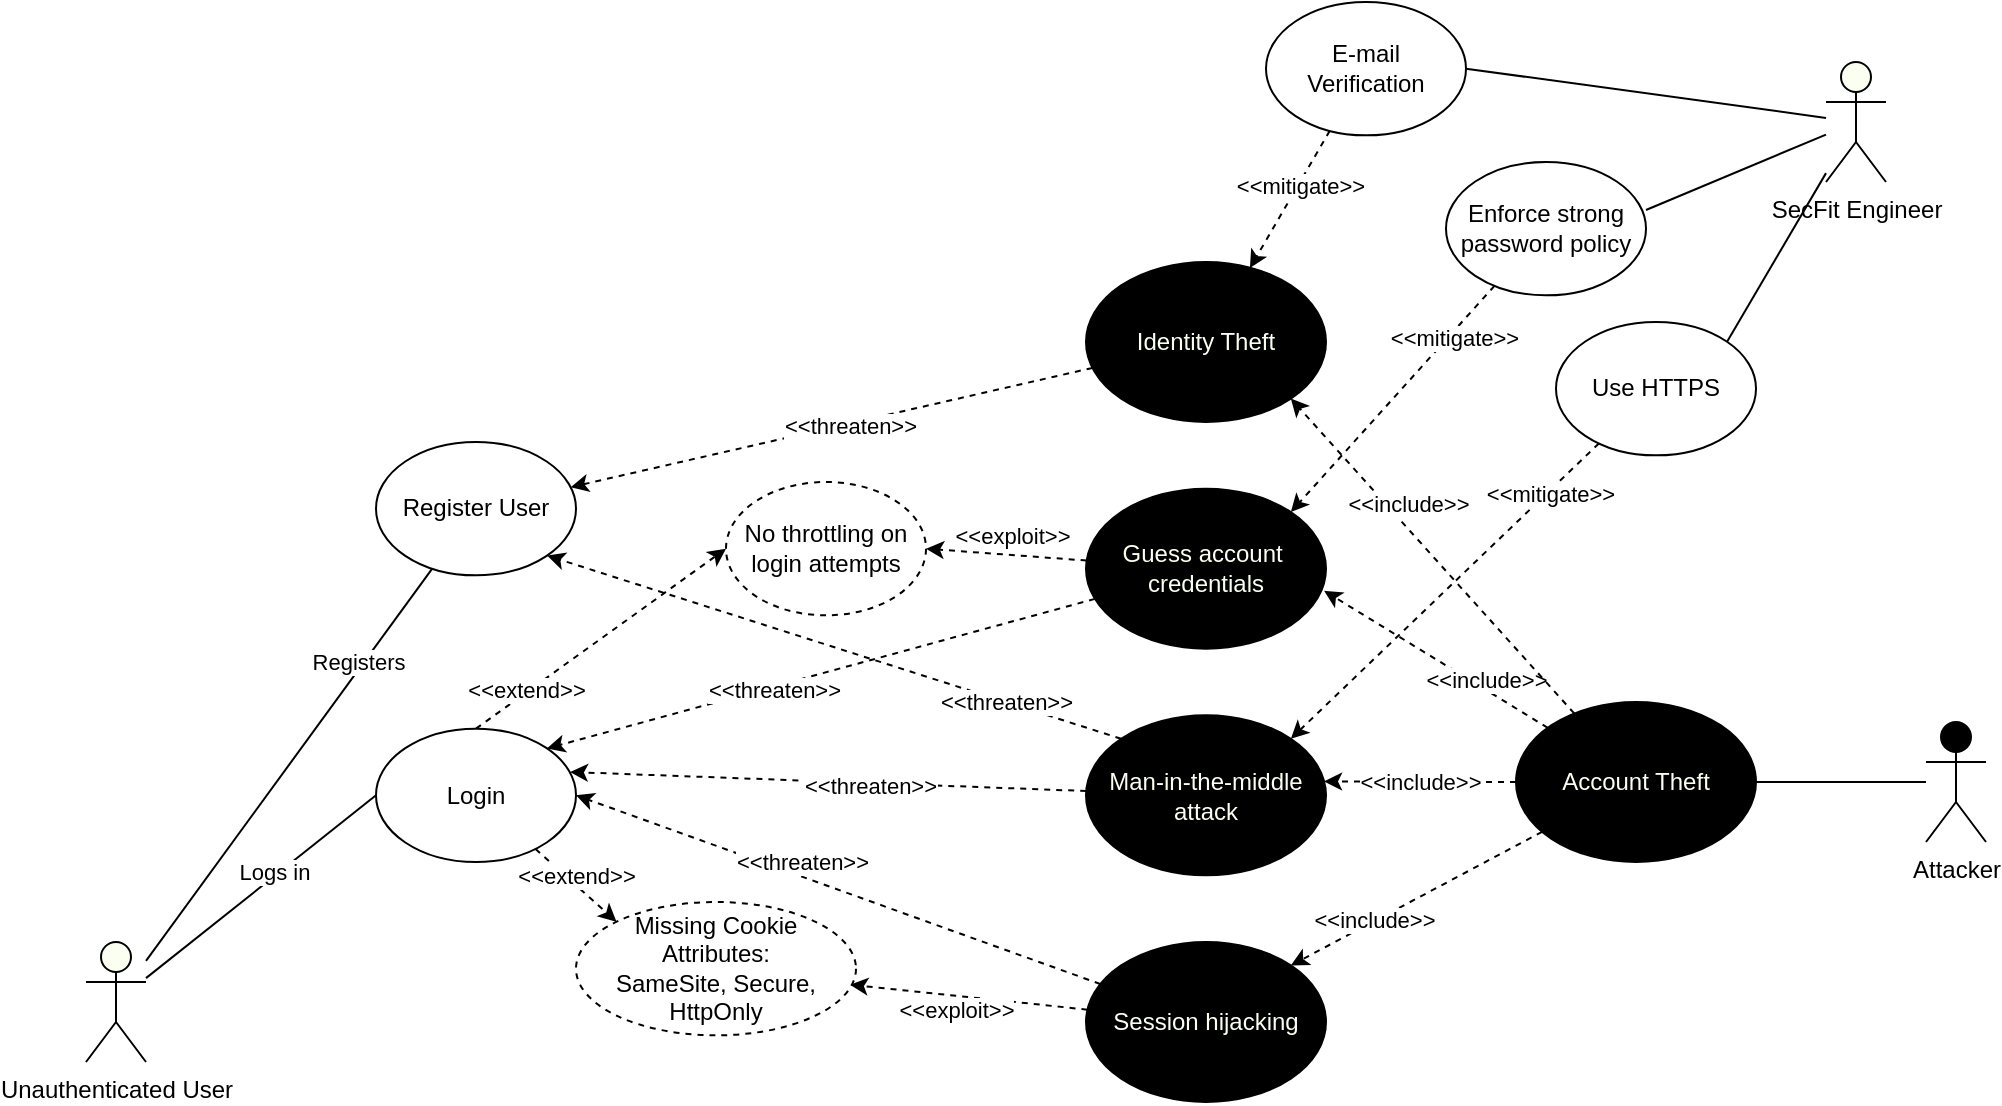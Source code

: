 <mxfile version="14.4.3" type="github">
  <diagram id="ryVlB7PdQjzx0bgTUUh0" name="Page-1">
    <mxGraphModel dx="1298" dy="759" grid="1" gridSize="10" guides="1" tooltips="1" connect="1" arrows="1" fold="1" page="1" pageScale="1" pageWidth="1654" pageHeight="1169" math="0" shadow="0">
      <root>
        <mxCell id="0" />
        <mxCell id="1" parent="0" />
        <mxCell id="sZjGSIEbr4CvCZts8M8v-53" style="edgeStyle=none;rounded=0;orthogonalLoop=1;jettySize=auto;html=1;entryX=1;entryY=0.5;entryDx=0;entryDy=0;endArrow=none;endFill=0;" parent="1" source="sZjGSIEbr4CvCZts8M8v-1" target="sZjGSIEbr4CvCZts8M8v-14" edge="1">
          <mxGeometry relative="1" as="geometry" />
        </mxCell>
        <mxCell id="sZjGSIEbr4CvCZts8M8v-1" value="Attacker" style="shape=umlActor;verticalLabelPosition=bottom;verticalAlign=top;html=1;outlineConnect=0;fillColor=#000000;" parent="1" vertex="1">
          <mxGeometry x="1230" y="380" width="30" height="60" as="geometry" />
        </mxCell>
        <mxCell id="sZjGSIEbr4CvCZts8M8v-20" style="edgeStyle=none;rounded=0;orthogonalLoop=1;jettySize=auto;html=1;endArrow=none;endFill=0;" parent="1" source="sZjGSIEbr4CvCZts8M8v-7" target="sZjGSIEbr4CvCZts8M8v-12" edge="1">
          <mxGeometry relative="1" as="geometry" />
        </mxCell>
        <mxCell id="sZjGSIEbr4CvCZts8M8v-21" value="Registers" style="edgeLabel;html=1;align=center;verticalAlign=middle;resizable=0;points=[];" parent="sZjGSIEbr4CvCZts8M8v-20" vertex="1" connectable="0">
          <mxGeometry x="0.382" y="-2" relative="1" as="geometry">
            <mxPoint x="4.63" y="-15.59" as="offset" />
          </mxGeometry>
        </mxCell>
        <mxCell id="sZjGSIEbr4CvCZts8M8v-22" style="edgeStyle=none;rounded=0;orthogonalLoop=1;jettySize=auto;html=1;entryX=0;entryY=0.5;entryDx=0;entryDy=0;endArrow=none;endFill=0;" parent="1" source="sZjGSIEbr4CvCZts8M8v-7" target="sZjGSIEbr4CvCZts8M8v-8" edge="1">
          <mxGeometry relative="1" as="geometry" />
        </mxCell>
        <mxCell id="sZjGSIEbr4CvCZts8M8v-25" value="Logs in" style="edgeLabel;html=1;align=center;verticalAlign=middle;resizable=0;points=[];" parent="sZjGSIEbr4CvCZts8M8v-22" vertex="1" connectable="0">
          <mxGeometry x="0.126" y="2" relative="1" as="geometry">
            <mxPoint as="offset" />
          </mxGeometry>
        </mxCell>
        <mxCell id="sZjGSIEbr4CvCZts8M8v-7" value="Unauthenticated User" style="shape=umlActor;verticalLabelPosition=bottom;verticalAlign=top;html=1;outlineConnect=0;fillColor=#FBFFF2;" parent="1" vertex="1">
          <mxGeometry x="310" y="490.0" width="30" height="60" as="geometry" />
        </mxCell>
        <mxCell id="sZjGSIEbr4CvCZts8M8v-43" style="edgeStyle=none;rounded=0;orthogonalLoop=1;jettySize=auto;html=1;entryX=0;entryY=0.5;entryDx=0;entryDy=0;dashed=1;exitX=0.5;exitY=0;exitDx=0;exitDy=0;" parent="1" source="sZjGSIEbr4CvCZts8M8v-8" target="sZjGSIEbr4CvCZts8M8v-42" edge="1">
          <mxGeometry relative="1" as="geometry" />
        </mxCell>
        <mxCell id="sZjGSIEbr4CvCZts8M8v-50" value="&amp;lt;&amp;lt;extend&amp;gt;&amp;gt;" style="edgeLabel;html=1;align=center;verticalAlign=middle;resizable=0;points=[];" parent="sZjGSIEbr4CvCZts8M8v-43" vertex="1" connectable="0">
          <mxGeometry x="-0.451" y="2" relative="1" as="geometry">
            <mxPoint x="-8.9" y="6.52" as="offset" />
          </mxGeometry>
        </mxCell>
        <mxCell id="sZjGSIEbr4CvCZts8M8v-70" style="edgeStyle=none;rounded=0;orthogonalLoop=1;jettySize=auto;html=1;dashed=1;entryX=0;entryY=0;entryDx=0;entryDy=0;" parent="1" source="sZjGSIEbr4CvCZts8M8v-8" target="sZjGSIEbr4CvCZts8M8v-71" edge="1">
          <mxGeometry relative="1" as="geometry">
            <mxPoint x="625" y="480" as="targetPoint" />
          </mxGeometry>
        </mxCell>
        <mxCell id="sZjGSIEbr4CvCZts8M8v-73" value="&amp;lt;&amp;lt;extend&amp;gt;&amp;gt;" style="edgeLabel;html=1;align=center;verticalAlign=middle;resizable=0;points=[];" parent="sZjGSIEbr4CvCZts8M8v-70" vertex="1" connectable="0">
          <mxGeometry x="0.284" y="2" relative="1" as="geometry">
            <mxPoint x="-7.43" y="-8.83" as="offset" />
          </mxGeometry>
        </mxCell>
        <mxCell id="sZjGSIEbr4CvCZts8M8v-8" value="Login" style="ellipse;whiteSpace=wrap;html=1;" parent="1" vertex="1">
          <mxGeometry x="455" y="383.33" width="100" height="66.67" as="geometry" />
        </mxCell>
        <mxCell id="dVIonwqCxStYmmZDMTs0-17" style="edgeStyle=none;rounded=0;orthogonalLoop=1;jettySize=auto;html=1;entryX=0.97;entryY=0.325;entryDx=0;entryDy=0;dashed=1;endArrow=classic;endFill=1;entryPerimeter=0;" parent="1" source="sZjGSIEbr4CvCZts8M8v-11" target="sZjGSIEbr4CvCZts8M8v-8" edge="1">
          <mxGeometry relative="1" as="geometry" />
        </mxCell>
        <mxCell id="dVIonwqCxStYmmZDMTs0-18" value="&amp;lt;&amp;lt;threaten&amp;gt;&amp;gt;" style="edgeLabel;html=1;align=center;verticalAlign=middle;resizable=0;points=[];" parent="dVIonwqCxStYmmZDMTs0-17" vertex="1" connectable="0">
          <mxGeometry x="-0.162" y="2" relative="1" as="geometry">
            <mxPoint y="-1" as="offset" />
          </mxGeometry>
        </mxCell>
        <mxCell id="sZjGSIEbr4CvCZts8M8v-11" value="&lt;font color=&quot;#fbfff2&quot;&gt;Man-in-the-middle&lt;br&gt;attack&lt;br&gt;&lt;/font&gt;" style="ellipse;whiteSpace=wrap;html=1;fillColor=#000000;" parent="1" vertex="1">
          <mxGeometry x="810" y="376.67" width="120" height="80" as="geometry" />
        </mxCell>
        <mxCell id="sZjGSIEbr4CvCZts8M8v-12" value="Register User" style="ellipse;whiteSpace=wrap;html=1;" parent="1" vertex="1">
          <mxGeometry x="455" y="240" width="100" height="66.67" as="geometry" />
        </mxCell>
        <mxCell id="dVIonwqCxStYmmZDMTs0-7" style="edgeStyle=none;rounded=0;orthogonalLoop=1;jettySize=auto;html=1;entryX=1;entryY=0;entryDx=0;entryDy=0;endArrow=classic;endFill=1;dashed=1;" parent="1" source="sZjGSIEbr4CvCZts8M8v-13" target="sZjGSIEbr4CvCZts8M8v-11" edge="1">
          <mxGeometry relative="1" as="geometry" />
        </mxCell>
        <mxCell id="dVIonwqCxStYmmZDMTs0-8" value="&amp;lt;&amp;lt;mitigate&amp;gt;&amp;gt;" style="edgeLabel;html=1;align=center;verticalAlign=middle;resizable=0;points=[];" parent="dVIonwqCxStYmmZDMTs0-7" vertex="1" connectable="0">
          <mxGeometry x="-0.669" y="1" relative="1" as="geometry">
            <mxPoint as="offset" />
          </mxGeometry>
        </mxCell>
        <mxCell id="sZjGSIEbr4CvCZts8M8v-13" value="Use HTTPS" style="ellipse;whiteSpace=wrap;html=1;" parent="1" vertex="1">
          <mxGeometry x="1045" y="180" width="100" height="66.67" as="geometry" />
        </mxCell>
        <mxCell id="sZjGSIEbr4CvCZts8M8v-47" value="&amp;lt;&amp;lt;include&amp;gt;&amp;gt;" style="edgeStyle=none;rounded=0;orthogonalLoop=1;jettySize=auto;html=1;entryX=0.992;entryY=0.638;entryDx=0;entryDy=0;entryPerimeter=0;dashed=1;" parent="1" source="sZjGSIEbr4CvCZts8M8v-14" target="sZjGSIEbr4CvCZts8M8v-29" edge="1">
          <mxGeometry x="-0.416" y="-3" relative="1" as="geometry">
            <mxPoint y="-1" as="offset" />
          </mxGeometry>
        </mxCell>
        <mxCell id="sZjGSIEbr4CvCZts8M8v-48" value="&amp;lt;&amp;lt;include&amp;gt;&amp;gt;" style="edgeStyle=none;rounded=0;orthogonalLoop=1;jettySize=auto;html=1;entryX=0.992;entryY=0.413;entryDx=0;entryDy=0;entryPerimeter=0;dashed=1;" parent="1" source="sZjGSIEbr4CvCZts8M8v-14" target="sZjGSIEbr4CvCZts8M8v-11" edge="1">
          <mxGeometry relative="1" as="geometry" />
        </mxCell>
        <mxCell id="sZjGSIEbr4CvCZts8M8v-51" style="edgeStyle=none;rounded=0;orthogonalLoop=1;jettySize=auto;html=1;entryX=1;entryY=0;entryDx=0;entryDy=0;dashed=1;" parent="1" source="sZjGSIEbr4CvCZts8M8v-14" target="sZjGSIEbr4CvCZts8M8v-46" edge="1">
          <mxGeometry relative="1" as="geometry" />
        </mxCell>
        <mxCell id="sZjGSIEbr4CvCZts8M8v-52" value="&amp;lt;&amp;lt;include&amp;gt;&amp;gt;" style="edgeLabel;html=1;align=center;verticalAlign=middle;resizable=0;points=[];" parent="sZjGSIEbr4CvCZts8M8v-51" vertex="1" connectable="0">
          <mxGeometry x="0.337" y="-1" relative="1" as="geometry">
            <mxPoint as="offset" />
          </mxGeometry>
        </mxCell>
        <mxCell id="sZjGSIEbr4CvCZts8M8v-95" style="edgeStyle=none;rounded=0;orthogonalLoop=1;jettySize=auto;html=1;dashed=1;entryX=1;entryY=1;entryDx=0;entryDy=0;" parent="1" source="sZjGSIEbr4CvCZts8M8v-14" target="sZjGSIEbr4CvCZts8M8v-86" edge="1">
          <mxGeometry relative="1" as="geometry">
            <mxPoint x="1085" y="320" as="targetPoint" />
          </mxGeometry>
        </mxCell>
        <mxCell id="sZjGSIEbr4CvCZts8M8v-96" value="&amp;lt;&amp;lt;include&amp;gt;&amp;gt;" style="edgeLabel;html=1;align=center;verticalAlign=middle;resizable=0;points=[];" parent="sZjGSIEbr4CvCZts8M8v-95" vertex="1" connectable="0">
          <mxGeometry x="-0.04" y="4" relative="1" as="geometry">
            <mxPoint x="-12.91" y="-32.57" as="offset" />
          </mxGeometry>
        </mxCell>
        <mxCell id="sZjGSIEbr4CvCZts8M8v-14" value="&lt;font color=&quot;#fbfff2&quot;&gt;Account Theft&lt;br&gt;&lt;/font&gt;" style="ellipse;whiteSpace=wrap;html=1;fillColor=#000000;" parent="1" vertex="1">
          <mxGeometry x="1025" y="370" width="120" height="80" as="geometry" />
        </mxCell>
        <mxCell id="sZjGSIEbr4CvCZts8M8v-82" style="edgeStyle=none;rounded=0;orthogonalLoop=1;jettySize=auto;html=1;entryX=1;entryY=0.36;entryDx=0;entryDy=0;entryPerimeter=0;endArrow=none;endFill=0;" parent="1" source="sZjGSIEbr4CvCZts8M8v-19" target="sZjGSIEbr4CvCZts8M8v-28" edge="1">
          <mxGeometry relative="1" as="geometry" />
        </mxCell>
        <mxCell id="sZjGSIEbr4CvCZts8M8v-88" style="edgeStyle=none;rounded=0;orthogonalLoop=1;jettySize=auto;html=1;entryX=1;entryY=0.5;entryDx=0;entryDy=0;endArrow=none;endFill=0;" parent="1" source="sZjGSIEbr4CvCZts8M8v-19" target="sZjGSIEbr4CvCZts8M8v-84" edge="1">
          <mxGeometry relative="1" as="geometry" />
        </mxCell>
        <mxCell id="dVIonwqCxStYmmZDMTs0-6" style="rounded=0;orthogonalLoop=1;jettySize=auto;html=1;entryX=1;entryY=0;entryDx=0;entryDy=0;endArrow=none;endFill=0;" parent="1" source="sZjGSIEbr4CvCZts8M8v-19" target="sZjGSIEbr4CvCZts8M8v-13" edge="1">
          <mxGeometry relative="1" as="geometry" />
        </mxCell>
        <mxCell id="sZjGSIEbr4CvCZts8M8v-19" value="SecFit Engineer" style="shape=umlActor;verticalLabelPosition=bottom;verticalAlign=top;html=1;outlineConnect=0;fillColor=#FBFFF2;" parent="1" vertex="1">
          <mxGeometry x="1180" y="50" width="30" height="60" as="geometry" />
        </mxCell>
        <mxCell id="sZjGSIEbr4CvCZts8M8v-34" style="edgeStyle=none;rounded=0;orthogonalLoop=1;jettySize=auto;html=1;entryX=1;entryY=0;entryDx=0;entryDy=0;dashed=1;" parent="1" source="sZjGSIEbr4CvCZts8M8v-28" target="sZjGSIEbr4CvCZts8M8v-29" edge="1">
          <mxGeometry relative="1" as="geometry" />
        </mxCell>
        <mxCell id="sZjGSIEbr4CvCZts8M8v-35" value="&amp;lt;&amp;lt;mitigate&amp;gt;&amp;gt;" style="edgeLabel;html=1;align=center;verticalAlign=middle;resizable=0;points=[];" parent="sZjGSIEbr4CvCZts8M8v-34" vertex="1" connectable="0">
          <mxGeometry x="-0.385" y="-1" relative="1" as="geometry">
            <mxPoint x="11.26" y="-8.32" as="offset" />
          </mxGeometry>
        </mxCell>
        <mxCell id="sZjGSIEbr4CvCZts8M8v-28" value="Enforce strong&lt;br&gt;password policy" style="ellipse;whiteSpace=wrap;html=1;" parent="1" vertex="1">
          <mxGeometry x="990" y="100" width="100" height="66.67" as="geometry" />
        </mxCell>
        <mxCell id="sZjGSIEbr4CvCZts8M8v-62" style="edgeStyle=none;rounded=0;orthogonalLoop=1;jettySize=auto;html=1;entryX=1;entryY=0.5;entryDx=0;entryDy=0;dashed=1;" parent="1" source="sZjGSIEbr4CvCZts8M8v-29" target="sZjGSIEbr4CvCZts8M8v-42" edge="1">
          <mxGeometry relative="1" as="geometry" />
        </mxCell>
        <mxCell id="sZjGSIEbr4CvCZts8M8v-63" value="&amp;lt;&amp;lt;exploit&amp;gt;&amp;gt;" style="edgeLabel;html=1;align=center;verticalAlign=middle;resizable=0;points=[];" parent="sZjGSIEbr4CvCZts8M8v-62" vertex="1" connectable="0">
          <mxGeometry x="0.275" y="-1" relative="1" as="geometry">
            <mxPoint x="13.87" y="-7.47" as="offset" />
          </mxGeometry>
        </mxCell>
        <mxCell id="dVIonwqCxStYmmZDMTs0-19" style="edgeStyle=none;rounded=0;orthogonalLoop=1;jettySize=auto;html=1;dashed=1;endArrow=classic;endFill=1;entryX=1;entryY=0;entryDx=0;entryDy=0;" parent="1" source="sZjGSIEbr4CvCZts8M8v-29" target="sZjGSIEbr4CvCZts8M8v-8" edge="1">
          <mxGeometry relative="1" as="geometry" />
        </mxCell>
        <mxCell id="dVIonwqCxStYmmZDMTs0-20" value="&amp;lt;&amp;lt;threaten&amp;gt;&amp;gt;" style="edgeLabel;html=1;align=center;verticalAlign=middle;resizable=0;points=[];" parent="dVIonwqCxStYmmZDMTs0-19" vertex="1" connectable="0">
          <mxGeometry x="0.124" relative="1" as="geometry">
            <mxPoint x="-6.63" y="3.5" as="offset" />
          </mxGeometry>
        </mxCell>
        <mxCell id="sZjGSIEbr4CvCZts8M8v-29" value="&lt;font color=&quot;#fbfff2&quot;&gt;Guess account&amp;nbsp;&lt;br&gt;credentials&lt;br&gt;&lt;/font&gt;" style="ellipse;whiteSpace=wrap;html=1;fillColor=#000000;" parent="1" vertex="1">
          <mxGeometry x="810" y="263.33" width="120" height="80" as="geometry" />
        </mxCell>
        <mxCell id="sZjGSIEbr4CvCZts8M8v-42" value="No throttling on&lt;br&gt;login attempts" style="ellipse;whiteSpace=wrap;html=1;dashed=1;" parent="1" vertex="1">
          <mxGeometry x="630" y="260.0" width="100" height="66.67" as="geometry" />
        </mxCell>
        <mxCell id="sZjGSIEbr4CvCZts8M8v-72" value="&amp;lt;&amp;lt;exploit&amp;gt;&amp;gt;" style="edgeStyle=none;rounded=0;orthogonalLoop=1;jettySize=auto;html=1;entryX=0.979;entryY=0.62;entryDx=0;entryDy=0;entryPerimeter=0;dashed=1;" parent="1" source="sZjGSIEbr4CvCZts8M8v-46" target="sZjGSIEbr4CvCZts8M8v-71" edge="1">
          <mxGeometry x="0.088" y="7" relative="1" as="geometry">
            <mxPoint as="offset" />
          </mxGeometry>
        </mxCell>
        <mxCell id="dVIonwqCxStYmmZDMTs0-15" style="edgeStyle=none;rounded=0;orthogonalLoop=1;jettySize=auto;html=1;entryX=1;entryY=0.5;entryDx=0;entryDy=0;dashed=1;endArrow=classic;endFill=1;" parent="1" source="sZjGSIEbr4CvCZts8M8v-46" target="sZjGSIEbr4CvCZts8M8v-8" edge="1">
          <mxGeometry relative="1" as="geometry" />
        </mxCell>
        <mxCell id="dVIonwqCxStYmmZDMTs0-16" value="&amp;lt;&amp;lt;threaten&amp;gt;&amp;gt;" style="edgeLabel;html=1;align=center;verticalAlign=middle;resizable=0;points=[];" parent="dVIonwqCxStYmmZDMTs0-15" vertex="1" connectable="0">
          <mxGeometry x="0.584" y="2" relative="1" as="geometry">
            <mxPoint x="59.13" y="11.72" as="offset" />
          </mxGeometry>
        </mxCell>
        <mxCell id="sZjGSIEbr4CvCZts8M8v-46" value="&lt;font color=&quot;#fbfff2&quot;&gt;Session hijacking&lt;br&gt;&lt;/font&gt;" style="ellipse;whiteSpace=wrap;html=1;fillColor=#000000;" parent="1" vertex="1">
          <mxGeometry x="810" y="490" width="120" height="80" as="geometry" />
        </mxCell>
        <mxCell id="sZjGSIEbr4CvCZts8M8v-71" value="Missing Cookie Attributes:&lt;br&gt;SameSite, Secure, HttpOnly" style="ellipse;whiteSpace=wrap;html=1;dashed=1;" parent="1" vertex="1">
          <mxGeometry x="555" y="470" width="140" height="66.67" as="geometry" />
        </mxCell>
        <mxCell id="dVIonwqCxStYmmZDMTs0-10" style="edgeStyle=none;rounded=0;orthogonalLoop=1;jettySize=auto;html=1;entryX=0.683;entryY=0.038;entryDx=0;entryDy=0;entryPerimeter=0;endArrow=classic;endFill=1;dashed=1;" parent="1" source="sZjGSIEbr4CvCZts8M8v-84" target="sZjGSIEbr4CvCZts8M8v-86" edge="1">
          <mxGeometry relative="1" as="geometry" />
        </mxCell>
        <mxCell id="dVIonwqCxStYmmZDMTs0-22" value="&amp;lt;&amp;lt;mitigate&amp;gt;&amp;gt;" style="edgeLabel;html=1;align=center;verticalAlign=middle;resizable=0;points=[];" parent="dVIonwqCxStYmmZDMTs0-10" vertex="1" connectable="0">
          <mxGeometry x="-0.233" y="1" relative="1" as="geometry">
            <mxPoint x="-1" as="offset" />
          </mxGeometry>
        </mxCell>
        <mxCell id="sZjGSIEbr4CvCZts8M8v-84" value="E-mail &lt;br&gt;Verification" style="ellipse;whiteSpace=wrap;html=1;" parent="1" vertex="1">
          <mxGeometry x="900" y="20" width="100" height="66.67" as="geometry" />
        </mxCell>
        <mxCell id="oDKWI_df3i786pfNXXXN-1" style="rounded=0;orthogonalLoop=1;jettySize=auto;html=1;dashed=1;" edge="1" parent="1" source="sZjGSIEbr4CvCZts8M8v-86" target="sZjGSIEbr4CvCZts8M8v-12">
          <mxGeometry relative="1" as="geometry" />
        </mxCell>
        <mxCell id="oDKWI_df3i786pfNXXXN-2" value="&amp;lt;&amp;lt;threaten&amp;gt;&amp;gt;" style="edgeLabel;html=1;align=center;verticalAlign=middle;resizable=0;points=[];" vertex="1" connectable="0" parent="oDKWI_df3i786pfNXXXN-1">
          <mxGeometry x="-0.077" y="1" relative="1" as="geometry">
            <mxPoint x="-1" as="offset" />
          </mxGeometry>
        </mxCell>
        <mxCell id="sZjGSIEbr4CvCZts8M8v-86" value="&lt;font color=&quot;#fbfff2&quot;&gt;Identity Theft&lt;br&gt;&lt;/font&gt;" style="ellipse;whiteSpace=wrap;html=1;fillColor=#000000;" parent="1" vertex="1">
          <mxGeometry x="810" y="150.0" width="120" height="80" as="geometry" />
        </mxCell>
        <mxCell id="oDKWI_df3i786pfNXXXN-3" style="edgeStyle=none;rounded=0;orthogonalLoop=1;jettySize=auto;html=1;entryX=1;entryY=1;entryDx=0;entryDy=0;dashed=1;endArrow=classic;endFill=1;exitX=0;exitY=0;exitDx=0;exitDy=0;" edge="1" parent="1" source="sZjGSIEbr4CvCZts8M8v-11" target="sZjGSIEbr4CvCZts8M8v-12">
          <mxGeometry relative="1" as="geometry">
            <mxPoint x="820.327" y="422.498" as="sourcePoint" />
            <mxPoint x="550.533" y="403.213" as="targetPoint" />
          </mxGeometry>
        </mxCell>
        <mxCell id="oDKWI_df3i786pfNXXXN-4" value="&amp;lt;&amp;lt;threaten&amp;gt;&amp;gt;" style="edgeLabel;html=1;align=center;verticalAlign=middle;resizable=0;points=[];" vertex="1" connectable="0" parent="oDKWI_df3i786pfNXXXN-3">
          <mxGeometry x="-0.162" y="2" relative="1" as="geometry">
            <mxPoint x="63.07" y="18.01" as="offset" />
          </mxGeometry>
        </mxCell>
      </root>
    </mxGraphModel>
  </diagram>
</mxfile>
